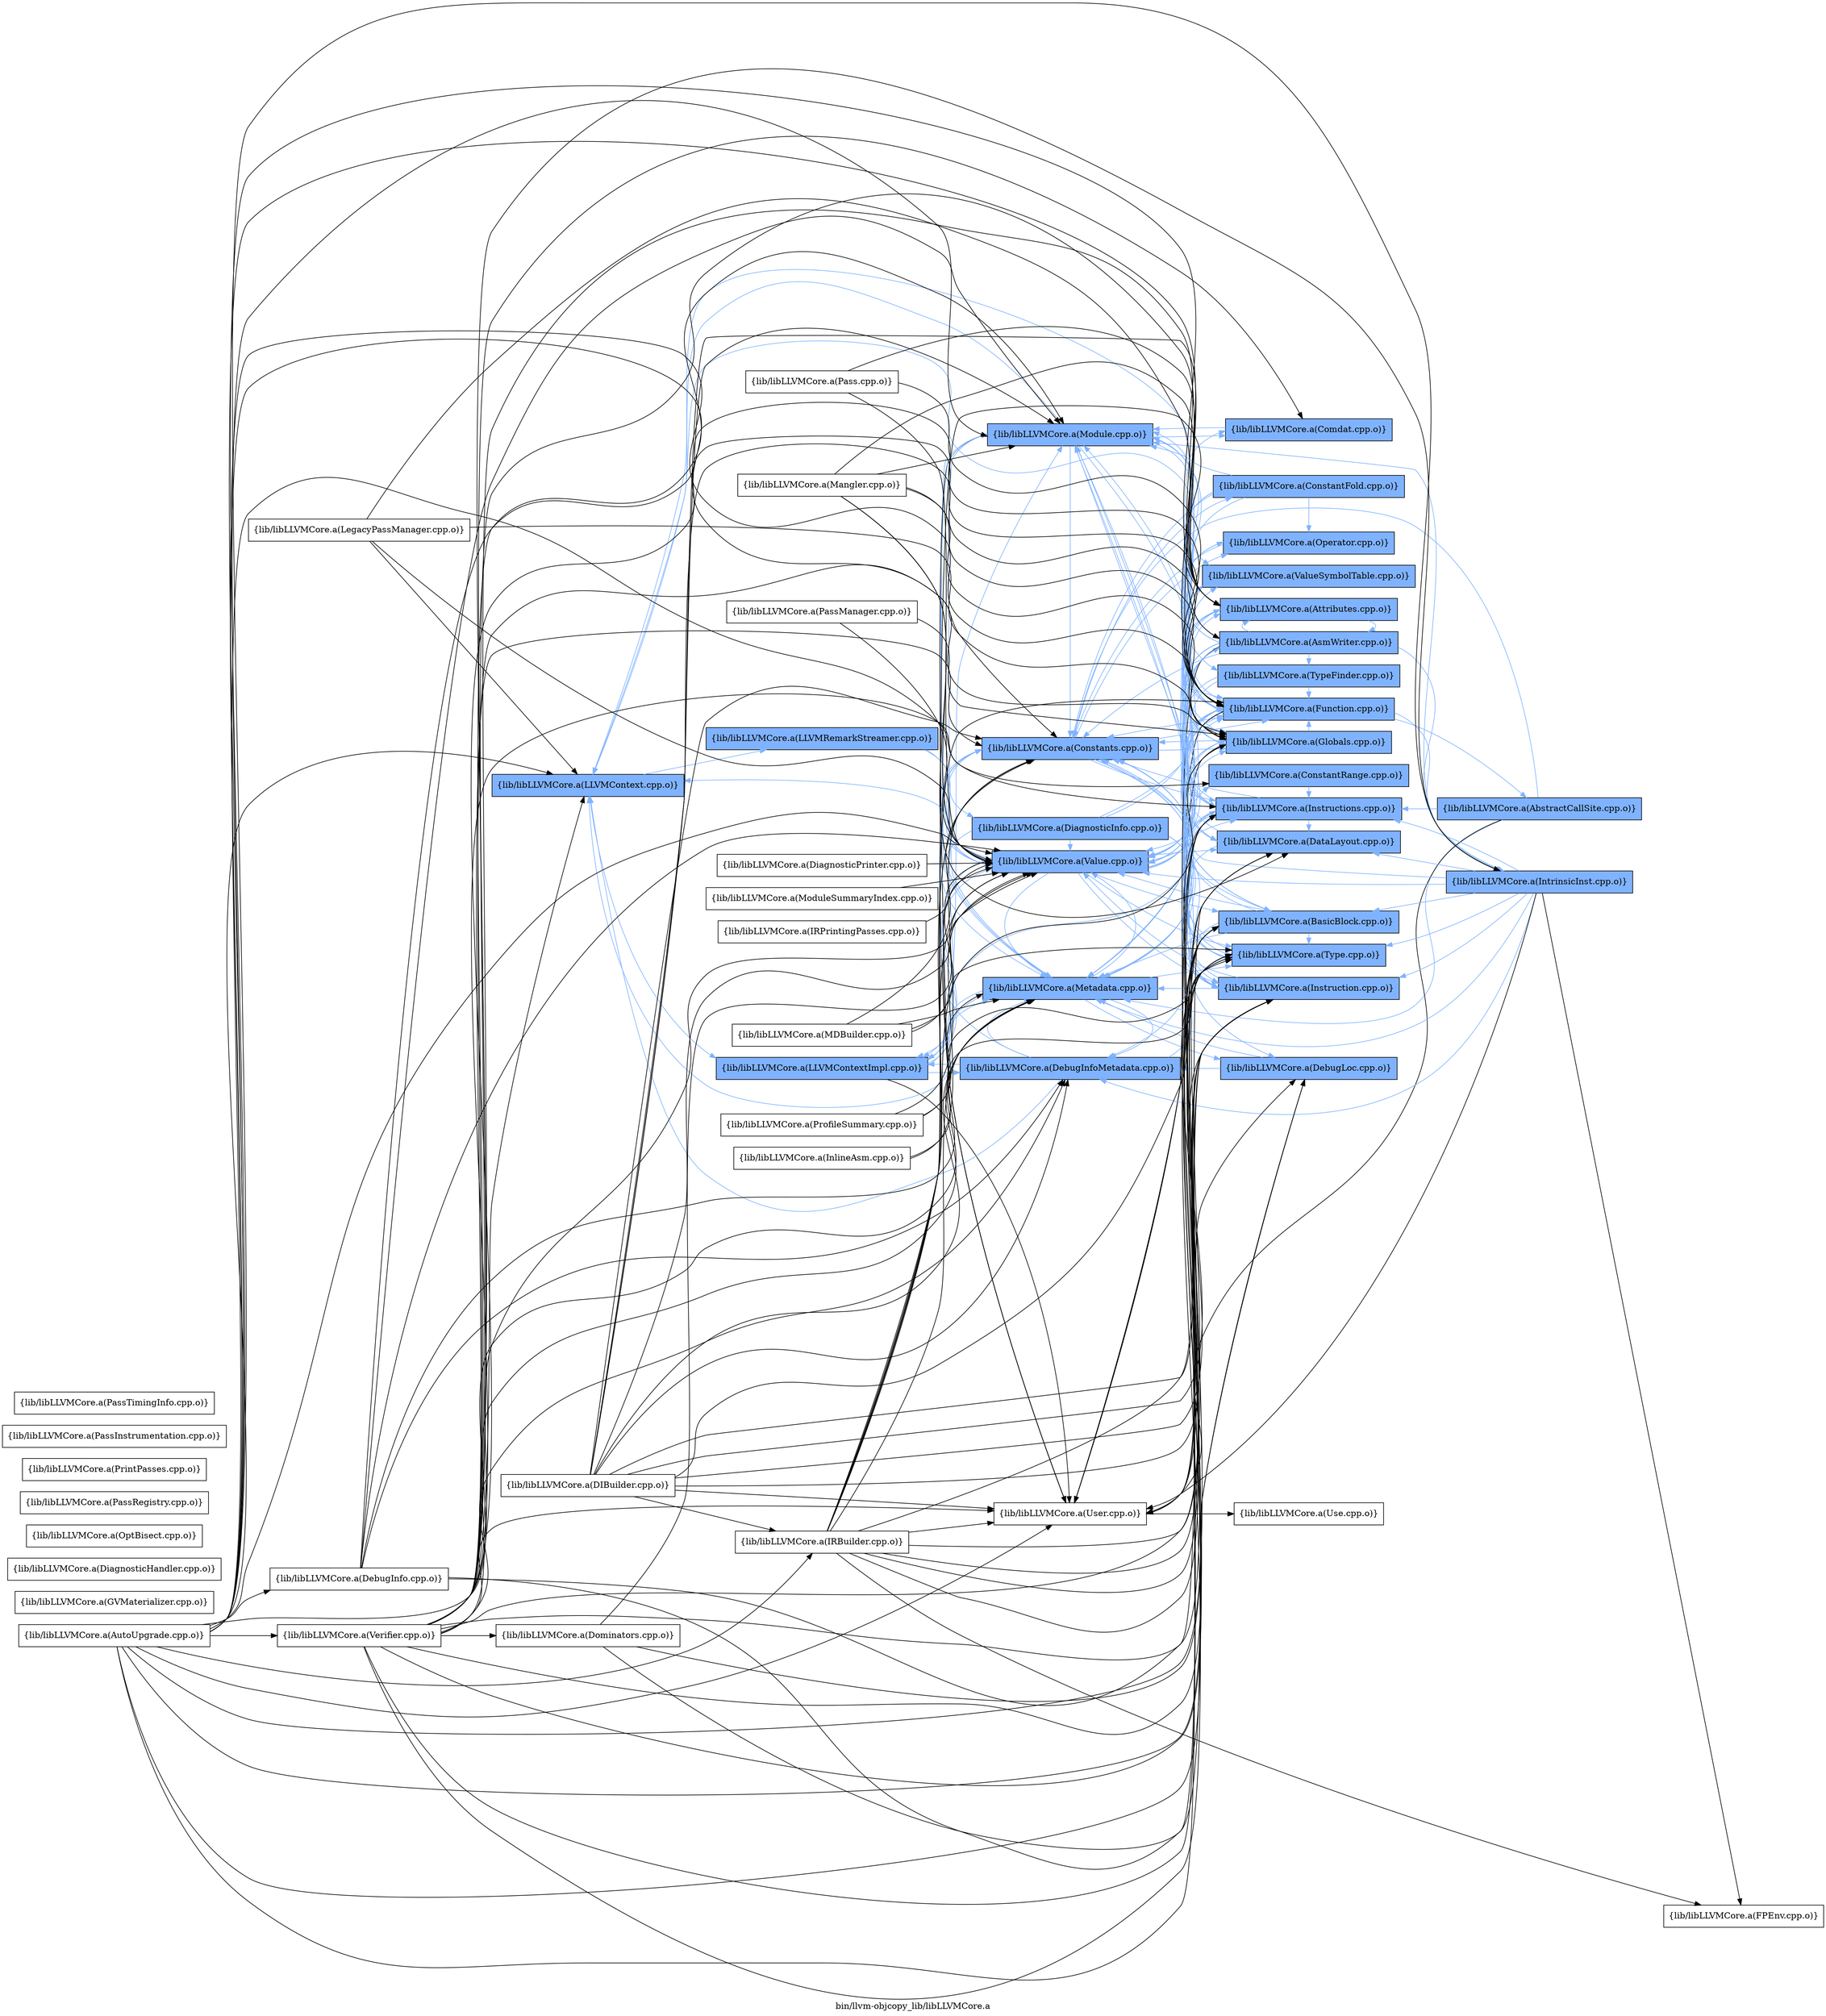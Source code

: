 digraph "bin/llvm-objcopy_lib/libLLVMCore.a" {
	label="bin/llvm-objcopy_lib/libLLVMCore.a";
	rankdir=LR;
	{ rank=same; Node0x563a265db4e8;  }
	{ rank=same; Node0x563a265dc8e8; Node0x563a265ddbf8;  }
	{ rank=same; Node0x563a265de0a8; Node0x563a265e02b8; Node0x563a265df9f8; Node0x563a265dfc78; Node0x563a265dbee8; Node0x563a265dd928; Node0x563a265e1438;  }
	{ rank=same; Node0x563a265de288; Node0x563a265e26f8; Node0x563a265de828; Node0x563a265df0e8; Node0x563a265dc438; Node0x563a265e3aa8; Node0x563a265e4c78; Node0x563a265dd2e8; Node0x563a265e0d08; Node0x563a265dd018; Node0x563a265de6e8; Node0x563a265dc3e8; Node0x563a265e3648; Node0x563a265db6c8; Node0x563a265ddec8; Node0x563a265dbe98; Node0x563a265dd428;  }
	{ rank=same; Node0x563a265e1a78; Node0x563a265dbad8;  }

	Node0x563a265db4e8 [shape=record,shape=box,group=1,style=filled,fillcolor="0.600000 0.5 1",label="{lib/libLLVMCore.a(LLVMContext.cpp.o)}"];
	Node0x563a265db4e8 -> Node0x563a265dc8e8[color="0.600000 0.5 1"];
	Node0x563a265db4e8 -> Node0x563a265ddbf8[color="0.600000 0.5 1"];
	Node0x563a265dfc78 [shape=record,shape=box,group=1,style=filled,fillcolor="0.600000 0.5 1",label="{lib/libLLVMCore.a(Module.cpp.o)}"];
	Node0x563a265dfc78 -> Node0x563a265dd018[color="0.600000 0.5 1"];
	Node0x563a265dfc78 -> Node0x563a265de0a8[color="0.600000 0.5 1"];
	Node0x563a265dfc78 -> Node0x563a265de6e8[color="0.600000 0.5 1"];
	Node0x563a265dfc78 -> Node0x563a265e26f8[color="0.600000 0.5 1"];
	Node0x563a265dfc78 -> Node0x563a265de828[color="0.600000 0.5 1"];
	Node0x563a265dfc78 -> Node0x563a265db4e8[color="0.600000 0.5 1"];
	Node0x563a265dfc78 -> Node0x563a265df9f8[color="0.600000 0.5 1"];
	Node0x563a265dfc78 -> Node0x563a265e4c78[color="0.600000 0.5 1"];
	Node0x563a265dfc78 -> Node0x563a265dc3e8[color="0.600000 0.5 1"];
	Node0x563a265dfc78 -> Node0x563a265dbee8;
	Node0x563a265dfc78 -> Node0x563a265dd928[color="0.600000 0.5 1"];
	Node0x563a265dfc78 -> Node0x563a265e3648[color="0.600000 0.5 1"];
	Node0x563a265dd018 [shape=record,shape=box,group=1,style=filled,fillcolor="0.600000 0.5 1",label="{lib/libLLVMCore.a(Comdat.cpp.o)}"];
	Node0x563a265dd018 -> Node0x563a265dfc78[color="0.600000 0.5 1"];
	Node0x563a265de6e8 [shape=record,shape=box,group=1,style=filled,fillcolor="0.600000 0.5 1",label="{lib/libLLVMCore.a(DataLayout.cpp.o)}"];
	Node0x563a265de6e8 -> Node0x563a265de828[color="0.600000 0.5 1"];
	Node0x563a265de6e8 -> Node0x563a265dfc78[color="0.600000 0.5 1"];
	Node0x563a265de6e8 -> Node0x563a265e4c78[color="0.600000 0.5 1"];
	Node0x563a265de828 [shape=record,shape=box,group=1,style=filled,fillcolor="0.600000 0.5 1",label="{lib/libLLVMCore.a(Globals.cpp.o)}"];
	Node0x563a265de828 -> Node0x563a265de0a8[color="0.600000 0.5 1"];
	Node0x563a265de828 -> Node0x563a265e26f8[color="0.600000 0.5 1"];
	Node0x563a265de828 -> Node0x563a265df9f8[color="0.600000 0.5 1"];
	Node0x563a265de828 -> Node0x563a265dfc78[color="0.600000 0.5 1"];
	Node0x563a265de828 -> Node0x563a265e4c78[color="0.600000 0.5 1"];
	Node0x563a265de828 -> Node0x563a265dbee8;
	Node0x563a265de828 -> Node0x563a265dd928[color="0.600000 0.5 1"];
	Node0x563a265dc5c8 [shape=record,shape=box,group=0,label="{lib/libLLVMCore.a(Mangler.cpp.o)}"];
	Node0x563a265dc5c8 -> Node0x563a265ddec8;
	Node0x563a265dc5c8 -> Node0x563a265de6e8;
	Node0x563a265dc5c8 -> Node0x563a265e26f8;
	Node0x563a265dc5c8 -> Node0x563a265de828;
	Node0x563a265dc5c8 -> Node0x563a265dfc78;
	Node0x563a265dc5c8 -> Node0x563a265dd928;
	Node0x563a265df9f8 [shape=record,shape=box,group=1,style=filled,fillcolor="0.600000 0.5 1",label="{lib/libLLVMCore.a(Metadata.cpp.o)}"];
	Node0x563a265df9f8 -> Node0x563a265dd2e8[color="0.600000 0.5 1"];
	Node0x563a265df9f8 -> Node0x563a265de0a8[color="0.600000 0.5 1"];
	Node0x563a265df9f8 -> Node0x563a265e02b8[color="0.600000 0.5 1"];
	Node0x563a265df9f8 -> Node0x563a265e0d08[color="0.600000 0.5 1"];
	Node0x563a265df9f8 -> Node0x563a265db4e8[color="0.600000 0.5 1"];
	Node0x563a265df9f8 -> Node0x563a265dc8e8[color="0.600000 0.5 1"];
	Node0x563a265df9f8 -> Node0x563a265dfc78[color="0.600000 0.5 1"];
	Node0x563a265df9f8 -> Node0x563a265e4c78[color="0.600000 0.5 1"];
	Node0x563a265df9f8 -> Node0x563a265dd928[color="0.600000 0.5 1"];
	Node0x563a265dd928 [shape=record,shape=box,group=1,style=filled,fillcolor="0.600000 0.5 1",label="{lib/libLLVMCore.a(Value.cpp.o)}"];
	Node0x563a265dd928 -> Node0x563a265ddec8[color="0.600000 0.5 1"];
	Node0x563a265dd928 -> Node0x563a265dbe98[color="0.600000 0.5 1"];
	Node0x563a265dd928 -> Node0x563a265de0a8[color="0.600000 0.5 1"];
	Node0x563a265dd928 -> Node0x563a265de6e8[color="0.600000 0.5 1"];
	Node0x563a265dd928 -> Node0x563a265e26f8[color="0.600000 0.5 1"];
	Node0x563a265dd928 -> Node0x563a265de828[color="0.600000 0.5 1"];
	Node0x563a265dd928 -> Node0x563a265df0e8[color="0.600000 0.5 1"];
	Node0x563a265dd928 -> Node0x563a265dc438[color="0.600000 0.5 1"];
	Node0x563a265dd928 -> Node0x563a265db4e8[color="0.600000 0.5 1"];
	Node0x563a265dd928 -> Node0x563a265dc8e8[color="0.600000 0.5 1"];
	Node0x563a265dd928 -> Node0x563a265df9f8[color="0.600000 0.5 1"];
	Node0x563a265dd928 -> Node0x563a265e4c78[color="0.600000 0.5 1"];
	Node0x563a265dd928 -> Node0x563a265dbee8;
	Node0x563a265dd928 -> Node0x563a265e3648[color="0.600000 0.5 1"];
	Node0x563a265ddec8 [shape=record,shape=box,group=1,style=filled,fillcolor="0.600000 0.5 1",label="{lib/libLLVMCore.a(Attributes.cpp.o)}"];
	Node0x563a265ddec8 -> Node0x563a265dd428[color="0.600000 0.5 1"];
	Node0x563a265ddec8 -> Node0x563a265e26f8[color="0.600000 0.5 1"];
	Node0x563a265dc528 [shape=record,shape=box,group=0,label="{lib/libLLVMCore.a(AutoUpgrade.cpp.o)}"];
	Node0x563a265dc528 -> Node0x563a265ddec8;
	Node0x563a265dc528 -> Node0x563a265dbe98;
	Node0x563a265dc528 -> Node0x563a265de0a8;
	Node0x563a265dc528 -> Node0x563a265de6e8;
	Node0x563a265dc528 -> Node0x563a265df2c8;
	Node0x563a265dc528 -> Node0x563a265e26f8;
	Node0x563a265dc528 -> Node0x563a265de828;
	Node0x563a265dc528 -> Node0x563a265de1e8;
	Node0x563a265dc528 -> Node0x563a265df0e8;
	Node0x563a265dc528 -> Node0x563a265dc438;
	Node0x563a265dc528 -> Node0x563a265dbad8;
	Node0x563a265dc528 -> Node0x563a265db4e8;
	Node0x563a265dc528 -> Node0x563a265df9f8;
	Node0x563a265dc528 -> Node0x563a265dfc78;
	Node0x563a265dc528 -> Node0x563a265e4c78;
	Node0x563a265dc528 -> Node0x563a265dbee8;
	Node0x563a265dc528 -> Node0x563a265dd928;
	Node0x563a265dc528 -> Node0x563a265e4868;
	Node0x563a265dbe98 [shape=record,shape=box,group=1,style=filled,fillcolor="0.600000 0.5 1",label="{lib/libLLVMCore.a(BasicBlock.cpp.o)}"];
	Node0x563a265dbe98 -> Node0x563a265de0a8[color="0.600000 0.5 1"];
	Node0x563a265dbe98 -> Node0x563a265df0e8[color="0.600000 0.5 1"];
	Node0x563a265dbe98 -> Node0x563a265df9f8[color="0.600000 0.5 1"];
	Node0x563a265dbe98 -> Node0x563a265e4c78[color="0.600000 0.5 1"];
	Node0x563a265dbe98 -> Node0x563a265dbee8;
	Node0x563a265dbe98 -> Node0x563a265dd928[color="0.600000 0.5 1"];
	Node0x563a265dbe98 -> Node0x563a265e3648[color="0.600000 0.5 1"];
	Node0x563a265dd2e8 [shape=record,shape=box,group=1,style=filled,fillcolor="0.600000 0.5 1",label="{lib/libLLVMCore.a(ConstantRange.cpp.o)}"];
	Node0x563a265dd2e8 -> Node0x563a265dc438[color="0.600000 0.5 1"];
	Node0x563a265de0a8 [shape=record,shape=box,group=1,style=filled,fillcolor="0.600000 0.5 1",label="{lib/libLLVMCore.a(Constants.cpp.o)}"];
	Node0x563a265de0a8 -> Node0x563a265de288[color="0.600000 0.5 1"];
	Node0x563a265de0a8 -> Node0x563a265e26f8[color="0.600000 0.5 1"];
	Node0x563a265de0a8 -> Node0x563a265de828[color="0.600000 0.5 1"];
	Node0x563a265de0a8 -> Node0x563a265df0e8[color="0.600000 0.5 1"];
	Node0x563a265de0a8 -> Node0x563a265dc438[color="0.600000 0.5 1"];
	Node0x563a265de0a8 -> Node0x563a265e3aa8[color="0.600000 0.5 1"];
	Node0x563a265de0a8 -> Node0x563a265e4c78[color="0.600000 0.5 1"];
	Node0x563a265de0a8 -> Node0x563a265dbee8;
	Node0x563a265de0a8 -> Node0x563a265dd928[color="0.600000 0.5 1"];
	Node0x563a265df2c8 [shape=record,shape=box,group=0,label="{lib/libLLVMCore.a(DebugInfo.cpp.o)}"];
	Node0x563a265df2c8 -> Node0x563a265e02b8;
	Node0x563a265df2c8 -> Node0x563a265e0d08;
	Node0x563a265df2c8 -> Node0x563a265e26f8;
	Node0x563a265df2c8 -> Node0x563a265df0e8;
	Node0x563a265df2c8 -> Node0x563a265df9f8;
	Node0x563a265df2c8 -> Node0x563a265dfc78;
	Node0x563a265df2c8 -> Node0x563a265dd928;
	Node0x563a265e02b8 [shape=record,shape=box,group=1,style=filled,fillcolor="0.600000 0.5 1",label="{lib/libLLVMCore.a(DebugInfoMetadata.cpp.o)}"];
	Node0x563a265e02b8 -> Node0x563a265de0a8[color="0.600000 0.5 1"];
	Node0x563a265e02b8 -> Node0x563a265db4e8[color="0.600000 0.5 1"];
	Node0x563a265e02b8 -> Node0x563a265dc8e8[color="0.600000 0.5 1"];
	Node0x563a265e02b8 -> Node0x563a265df9f8[color="0.600000 0.5 1"];
	Node0x563a265e02b8 -> Node0x563a265e4c78[color="0.600000 0.5 1"];
	Node0x563a265e0d08 [shape=record,shape=box,group=1,style=filled,fillcolor="0.600000 0.5 1",label="{lib/libLLVMCore.a(DebugLoc.cpp.o)}"];
	Node0x563a265e0d08 -> Node0x563a265e02b8[color="0.600000 0.5 1"];
	Node0x563a265e0d08 -> Node0x563a265df9f8[color="0.600000 0.5 1"];
	Node0x563a265e26f8 [shape=record,shape=box,group=1,style=filled,fillcolor="0.600000 0.5 1",label="{lib/libLLVMCore.a(Function.cpp.o)}"];
	Node0x563a265e26f8 -> Node0x563a265ddec8[color="0.600000 0.5 1"];
	Node0x563a265e26f8 -> Node0x563a265dbe98[color="0.600000 0.5 1"];
	Node0x563a265e26f8 -> Node0x563a265de0a8[color="0.600000 0.5 1"];
	Node0x563a265e26f8 -> Node0x563a265de6e8[color="0.600000 0.5 1"];
	Node0x563a265e26f8 -> Node0x563a265e1a78[color="0.600000 0.5 1"];
	Node0x563a265e26f8 -> Node0x563a265dc438[color="0.600000 0.5 1"];
	Node0x563a265e26f8 -> Node0x563a265dbad8[color="0.600000 0.5 1"];
	Node0x563a265e26f8 -> Node0x563a265db4e8[color="0.600000 0.5 1"];
	Node0x563a265e26f8 -> Node0x563a265df9f8[color="0.600000 0.5 1"];
	Node0x563a265e26f8 -> Node0x563a265dfc78[color="0.600000 0.5 1"];
	Node0x563a265e26f8 -> Node0x563a265e4c78[color="0.600000 0.5 1"];
	Node0x563a265e26f8 -> Node0x563a265dbee8;
	Node0x563a265e26f8 -> Node0x563a265dd928[color="0.600000 0.5 1"];
	Node0x563a265e26f8 -> Node0x563a265e3648[color="0.600000 0.5 1"];
	Node0x563a265df048 [shape=record,shape=box,group=0,label="{lib/libLLVMCore.a(GVMaterializer.cpp.o)}"];
	Node0x563a265df7c8 [shape=record,shape=box,group=0,label="{lib/libLLVMCore.a(InlineAsm.cpp.o)}"];
	Node0x563a265df7c8 -> Node0x563a265e4c78;
	Node0x563a265df7c8 -> Node0x563a265dd928;
	Node0x563a265df0e8 [shape=record,shape=box,group=1,style=filled,fillcolor="0.600000 0.5 1",label="{lib/libLLVMCore.a(Instruction.cpp.o)}"];
	Node0x563a265df0e8 -> Node0x563a265ddec8[color="0.600000 0.5 1"];
	Node0x563a265df0e8 -> Node0x563a265dbe98[color="0.600000 0.5 1"];
	Node0x563a265df0e8 -> Node0x563a265de0a8[color="0.600000 0.5 1"];
	Node0x563a265df0e8 -> Node0x563a265dc438[color="0.600000 0.5 1"];
	Node0x563a265df0e8 -> Node0x563a265df9f8[color="0.600000 0.5 1"];
	Node0x563a265df0e8 -> Node0x563a265dbee8;
	Node0x563a265df0e8 -> Node0x563a265dd928[color="0.600000 0.5 1"];
	Node0x563a265dc438 [shape=record,shape=box,group=1,style=filled,fillcolor="0.600000 0.5 1",label="{lib/libLLVMCore.a(Instructions.cpp.o)}"];
	Node0x563a265dc438 -> Node0x563a265ddec8[color="0.600000 0.5 1"];
	Node0x563a265dc438 -> Node0x563a265dbe98[color="0.600000 0.5 1"];
	Node0x563a265dc438 -> Node0x563a265de0a8[color="0.600000 0.5 1"];
	Node0x563a265dc438 -> Node0x563a265de6e8[color="0.600000 0.5 1"];
	Node0x563a265dc438 -> Node0x563a265e26f8[color="0.600000 0.5 1"];
	Node0x563a265dc438 -> Node0x563a265df0e8[color="0.600000 0.5 1"];
	Node0x563a265dc438 -> Node0x563a265dc8e8[color="0.600000 0.5 1"];
	Node0x563a265dc438 -> Node0x563a265df9f8[color="0.600000 0.5 1"];
	Node0x563a265dc438 -> Node0x563a265dfc78[color="0.600000 0.5 1"];
	Node0x563a265dc438 -> Node0x563a265e4c78[color="0.600000 0.5 1"];
	Node0x563a265dc438 -> Node0x563a265dbee8;
	Node0x563a265dc438 -> Node0x563a265dd928[color="0.600000 0.5 1"];
	Node0x563a265e4c78 [shape=record,shape=box,group=1,style=filled,fillcolor="0.600000 0.5 1",label="{lib/libLLVMCore.a(Type.cpp.o)}"];
	Node0x563a265e4c78 -> Node0x563a265de0a8[color="0.600000 0.5 1"];
	Node0x563a265dbee8 [shape=record,shape=box,group=0,label="{lib/libLLVMCore.a(User.cpp.o)}"];
	Node0x563a265dbee8 -> Node0x563a265db6c8;
	Node0x563a265e4868 [shape=record,shape=box,group=0,label="{lib/libLLVMCore.a(Verifier.cpp.o)}"];
	Node0x563a265e4868 -> Node0x563a265ddec8;
	Node0x563a265e4868 -> Node0x563a265dd428;
	Node0x563a265e4868 -> Node0x563a265dbe98;
	Node0x563a265e4868 -> Node0x563a265dd018;
	Node0x563a265e4868 -> Node0x563a265dd2e8;
	Node0x563a265e4868 -> Node0x563a265de0a8;
	Node0x563a265e4868 -> Node0x563a265de6e8;
	Node0x563a265e4868 -> Node0x563a265e02b8;
	Node0x563a265e4868 -> Node0x563a265e0d08;
	Node0x563a265e4868 -> Node0x563a265e26f8;
	Node0x563a265e4868 -> Node0x563a265de828;
	Node0x563a265e4868 -> Node0x563a265df0e8;
	Node0x563a265e4868 -> Node0x563a265dc438;
	Node0x563a265e4868 -> Node0x563a265dbad8;
	Node0x563a265e4868 -> Node0x563a265db4e8;
	Node0x563a265e4868 -> Node0x563a265df9f8;
	Node0x563a265e4868 -> Node0x563a265dfc78;
	Node0x563a265e4868 -> Node0x563a265e4c78;
	Node0x563a265e4868 -> Node0x563a265dbee8;
	Node0x563a265e4868 -> Node0x563a265dd928;
	Node0x563a265e4868 -> Node0x563a265dee18;
	Node0x563a265dbad8 [shape=record,shape=box,group=1,style=filled,fillcolor="0.600000 0.5 1",label="{lib/libLLVMCore.a(IntrinsicInst.cpp.o)}"];
	Node0x563a265dbad8 -> Node0x563a265dbe98[color="0.600000 0.5 1"];
	Node0x563a265dbad8 -> Node0x563a265de0a8[color="0.600000 0.5 1"];
	Node0x563a265dbad8 -> Node0x563a265de6e8[color="0.600000 0.5 1"];
	Node0x563a265dbad8 -> Node0x563a265e02b8[color="0.600000 0.5 1"];
	Node0x563a265dbad8 -> Node0x563a265e0128;
	Node0x563a265dbad8 -> Node0x563a265df0e8[color="0.600000 0.5 1"];
	Node0x563a265dbad8 -> Node0x563a265dc438[color="0.600000 0.5 1"];
	Node0x563a265dbad8 -> Node0x563a265df9f8[color="0.600000 0.5 1"];
	Node0x563a265dbad8 -> Node0x563a265dfc78[color="0.600000 0.5 1"];
	Node0x563a265dbad8 -> Node0x563a265e4c78[color="0.600000 0.5 1"];
	Node0x563a265dbad8 -> Node0x563a265dbee8;
	Node0x563a265dbad8 -> Node0x563a265dd928[color="0.600000 0.5 1"];
	Node0x563a265dd428 [shape=record,shape=box,group=1,style=filled,fillcolor="0.600000 0.5 1",label="{lib/libLLVMCore.a(AsmWriter.cpp.o)}"];
	Node0x563a265dd428 -> Node0x563a265ddec8[color="0.600000 0.5 1"];
	Node0x563a265dd428 -> Node0x563a265dbe98[color="0.600000 0.5 1"];
	Node0x563a265dd428 -> Node0x563a265dd018[color="0.600000 0.5 1"];
	Node0x563a265dd428 -> Node0x563a265de0a8[color="0.600000 0.5 1"];
	Node0x563a265dd428 -> Node0x563a265e02b8[color="0.600000 0.5 1"];
	Node0x563a265dd428 -> Node0x563a265e26f8[color="0.600000 0.5 1"];
	Node0x563a265dd428 -> Node0x563a265de828[color="0.600000 0.5 1"];
	Node0x563a265dd428 -> Node0x563a265df0e8[color="0.600000 0.5 1"];
	Node0x563a265dd428 -> Node0x563a265dc438[color="0.600000 0.5 1"];
	Node0x563a265dd428 -> Node0x563a265dbad8[color="0.600000 0.5 1"];
	Node0x563a265dd428 -> Node0x563a265db4e8[color="0.600000 0.5 1"];
	Node0x563a265dd428 -> Node0x563a265df9f8[color="0.600000 0.5 1"];
	Node0x563a265dd428 -> Node0x563a265dfc78[color="0.600000 0.5 1"];
	Node0x563a265dd428 -> Node0x563a265e3aa8[color="0.600000 0.5 1"];
	Node0x563a265dd428 -> Node0x563a265e4c78[color="0.600000 0.5 1"];
	Node0x563a265dd428 -> Node0x563a265dc3e8[color="0.600000 0.5 1"];
	Node0x563a265dd428 -> Node0x563a265dbee8;
	Node0x563a265dd428 -> Node0x563a265dd928[color="0.600000 0.5 1"];
	Node0x563a265e3aa8 [shape=record,shape=box,group=1,style=filled,fillcolor="0.600000 0.5 1",label="{lib/libLLVMCore.a(Operator.cpp.o)}"];
	Node0x563a265e3aa8 -> Node0x563a265de0a8[color="0.600000 0.5 1"];
	Node0x563a265e3aa8 -> Node0x563a265de6e8[color="0.600000 0.5 1"];
	Node0x563a265e3aa8 -> Node0x563a265e4c78[color="0.600000 0.5 1"];
	Node0x563a265dc3e8 [shape=record,shape=box,group=1,style=filled,fillcolor="0.600000 0.5 1",label="{lib/libLLVMCore.a(TypeFinder.cpp.o)}"];
	Node0x563a265dc3e8 -> Node0x563a265e26f8[color="0.600000 0.5 1"];
	Node0x563a265dc3e8 -> Node0x563a265de828[color="0.600000 0.5 1"];
	Node0x563a265dc3e8 -> Node0x563a265df9f8[color="0.600000 0.5 1"];
	Node0x563a265de1e8 [shape=record,shape=box,group=0,label="{lib/libLLVMCore.a(IRBuilder.cpp.o)}"];
	Node0x563a265de1e8 -> Node0x563a265ddec8;
	Node0x563a265de1e8 -> Node0x563a265dbe98;
	Node0x563a265de1e8 -> Node0x563a265de0a8;
	Node0x563a265de1e8 -> Node0x563a265de6e8;
	Node0x563a265de1e8 -> Node0x563a265e26f8;
	Node0x563a265de1e8 -> Node0x563a265de828;
	Node0x563a265de1e8 -> Node0x563a265e0128;
	Node0x563a265de1e8 -> Node0x563a265df0e8;
	Node0x563a265de1e8 -> Node0x563a265dc438;
	Node0x563a265de1e8 -> Node0x563a265df9f8;
	Node0x563a265de1e8 -> Node0x563a265e4c78;
	Node0x563a265de1e8 -> Node0x563a265dbee8;
	Node0x563a265de1e8 -> Node0x563a265dd928;
	Node0x563a265e3648 [shape=record,shape=box,group=1,style=filled,fillcolor="0.600000 0.5 1",label="{lib/libLLVMCore.a(ValueSymbolTable.cpp.o)}"];
	Node0x563a265e3648 -> Node0x563a265dd928[color="0.600000 0.5 1"];
	Node0x563a265de288 [shape=record,shape=box,group=1,style=filled,fillcolor="0.600000 0.5 1",label="{lib/libLLVMCore.a(ConstantFold.cpp.o)}"];
	Node0x563a265de288 -> Node0x563a265de0a8[color="0.600000 0.5 1"];
	Node0x563a265de288 -> Node0x563a265e26f8[color="0.600000 0.5 1"];
	Node0x563a265de288 -> Node0x563a265de828[color="0.600000 0.5 1"];
	Node0x563a265de288 -> Node0x563a265dc438[color="0.600000 0.5 1"];
	Node0x563a265de288 -> Node0x563a265dfc78[color="0.600000 0.5 1"];
	Node0x563a265de288 -> Node0x563a265e3aa8[color="0.600000 0.5 1"];
	Node0x563a265de288 -> Node0x563a265e4c78[color="0.600000 0.5 1"];
	Node0x563a265de288 -> Node0x563a265dd928[color="0.600000 0.5 1"];
	Node0x563a265df638 [shape=record,shape=box,group=0,label="{lib/libLLVMCore.a(DIBuilder.cpp.o)}"];
	Node0x563a265df638 -> Node0x563a265ddec8;
	Node0x563a265df638 -> Node0x563a265dbe98;
	Node0x563a265df638 -> Node0x563a265de0a8;
	Node0x563a265df638 -> Node0x563a265e02b8;
	Node0x563a265df638 -> Node0x563a265e0d08;
	Node0x563a265df638 -> Node0x563a265e26f8;
	Node0x563a265df638 -> Node0x563a265de1e8;
	Node0x563a265df638 -> Node0x563a265df0e8;
	Node0x563a265df638 -> Node0x563a265dc438;
	Node0x563a265df638 -> Node0x563a265df9f8;
	Node0x563a265df638 -> Node0x563a265dfc78;
	Node0x563a265df638 -> Node0x563a265e4c78;
	Node0x563a265df638 -> Node0x563a265dbee8;
	Node0x563a265df638 -> Node0x563a265dd928;
	Node0x563a265dc8e8 [shape=record,shape=box,group=1,style=filled,fillcolor="0.600000 0.5 1",label="{lib/libLLVMCore.a(LLVMContextImpl.cpp.o)}"];
	Node0x563a265dc8e8 -> Node0x563a265de0a8[color="0.600000 0.5 1"];
	Node0x563a265dc8e8 -> Node0x563a265e02b8[color="0.600000 0.5 1"];
	Node0x563a265dc8e8 -> Node0x563a265df9f8[color="0.600000 0.5 1"];
	Node0x563a265dc8e8 -> Node0x563a265dfc78[color="0.600000 0.5 1"];
	Node0x563a265dc8e8 -> Node0x563a265dbee8;
	Node0x563a265dc8e8 -> Node0x563a265dd928[color="0.600000 0.5 1"];
	Node0x563a265e1438 [shape=record,shape=box,group=1,style=filled,fillcolor="0.600000 0.5 1",label="{lib/libLLVMCore.a(DiagnosticInfo.cpp.o)}"];
	Node0x563a265e1438 -> Node0x563a265dd428[color="0.600000 0.5 1"];
	Node0x563a265e1438 -> Node0x563a265e0d08[color="0.600000 0.5 1"];
	Node0x563a265e1438 -> Node0x563a265e26f8[color="0.600000 0.5 1"];
	Node0x563a265e1438 -> Node0x563a265df0e8[color="0.600000 0.5 1"];
	Node0x563a265e1438 -> Node0x563a265df9f8[color="0.600000 0.5 1"];
	Node0x563a265e1438 -> Node0x563a265dd928[color="0.600000 0.5 1"];
	Node0x563a265e1a78 [shape=record,shape=box,group=1,style=filled,fillcolor="0.600000 0.5 1",label="{lib/libLLVMCore.a(AbstractCallSite.cpp.o)}"];
	Node0x563a265e1a78 -> Node0x563a265de0a8[color="0.600000 0.5 1"];
	Node0x563a265e1a78 -> Node0x563a265dc438[color="0.600000 0.5 1"];
	Node0x563a265e1a78 -> Node0x563a265df9f8[color="0.600000 0.5 1"];
	Node0x563a265e1a78 -> Node0x563a265dbee8;
	Node0x563a265e0128 [shape=record,shape=box,group=0,label="{lib/libLLVMCore.a(FPEnv.cpp.o)}"];
	Node0x563a265ddbf8 [shape=record,shape=box,group=1,style=filled,fillcolor="0.600000 0.5 1",label="{lib/libLLVMCore.a(LLVMRemarkStreamer.cpp.o)}"];
	Node0x563a265ddbf8 -> Node0x563a265e1438[color="0.600000 0.5 1"];
	Node0x563a265ddbf8 -> Node0x563a265dd928[color="0.600000 0.5 1"];
	Node0x563a265e3cd8 [shape=record,shape=box,group=0,label="{lib/libLLVMCore.a(DiagnosticPrinter.cpp.o)}"];
	Node0x563a265e3cd8 -> Node0x563a265dd928;
	Node0x563a265dd518 [shape=record,shape=box,group=0,label="{lib/libLLVMCore.a(DiagnosticHandler.cpp.o)}"];
	Node0x563a265dc758 [shape=record,shape=box,group=0,label="{lib/libLLVMCore.a(MDBuilder.cpp.o)}"];
	Node0x563a265dc758 -> Node0x563a265de0a8;
	Node0x563a265dc758 -> Node0x563a265df9f8;
	Node0x563a265dc758 -> Node0x563a265e4c78;
	Node0x563a265dc758 -> Node0x563a265dd928;
	Node0x563a265de418 [shape=record,shape=box,group=0,label="{lib/libLLVMCore.a(ModuleSummaryIndex.cpp.o)}"];
	Node0x563a265de418 -> Node0x563a265dd928;
	Node0x563a265e4688 [shape=record,shape=box,group=0,label="{lib/libLLVMCore.a(OptBisect.cpp.o)}"];
	Node0x563a265e53a8 [shape=record,shape=box,group=0,label="{lib/libLLVMCore.a(ProfileSummary.cpp.o)}"];
	Node0x563a265e53a8 -> Node0x563a265de0a8;
	Node0x563a265e53a8 -> Node0x563a265df9f8;
	Node0x563a265e53a8 -> Node0x563a265e4c78;
	Node0x563a265db6c8 [shape=record,shape=box,group=0,label="{lib/libLLVMCore.a(Use.cpp.o)}"];
	Node0x563a265dee18 [shape=record,shape=box,group=0,label="{lib/libLLVMCore.a(Dominators.cpp.o)}"];
	Node0x563a265dee18 -> Node0x563a265dbe98;
	Node0x563a265dee18 -> Node0x563a265df0e8;
	Node0x563a265dee18 -> Node0x563a265dd928;
	Node0x563a265e4458 [shape=record,shape=box,group=0,label="{lib/libLLVMCore.a(PassRegistry.cpp.o)}"];
	Node0x563a265e4bd8 [shape=record,shape=box,group=0,label="{lib/libLLVMCore.a(Pass.cpp.o)}"];
	Node0x563a265e4bd8 -> Node0x563a265ddec8;
	Node0x563a265e4bd8 -> Node0x563a265e26f8;
	Node0x563a265e4bd8 -> Node0x563a265dd928;
	Node0x563a265e0c18 [shape=record,shape=box,group=0,label="{lib/libLLVMCore.a(IRPrintingPasses.cpp.o)}"];
	Node0x563a265e0c18 -> Node0x563a265dd928;
	Node0x563a265e1398 [shape=record,shape=box,group=0,label="{lib/libLLVMCore.a(PrintPasses.cpp.o)}"];
	Node0x563a265e12a8 [shape=record,shape=box,group=0,label="{lib/libLLVMCore.a(PassManager.cpp.o)}"];
	Node0x563a265e12a8 -> Node0x563a265de828;
	Node0x563a265e12a8 -> Node0x563a265dd928;
	Node0x563a265e1988 [shape=record,shape=box,group=0,label="{lib/libLLVMCore.a(PassInstrumentation.cpp.o)}"];
	Node0x563a265de788 [shape=record,shape=box,group=0,label="{lib/libLLVMCore.a(LegacyPassManager.cpp.o)}"];
	Node0x563a265de788 -> Node0x563a265e26f8;
	Node0x563a265de788 -> Node0x563a265de828;
	Node0x563a265de788 -> Node0x563a265db4e8;
	Node0x563a265de788 -> Node0x563a265dd928;
	Node0x563a265df6d8 [shape=record,shape=box,group=0,label="{lib/libLLVMCore.a(PassTimingInfo.cpp.o)}"];
}

